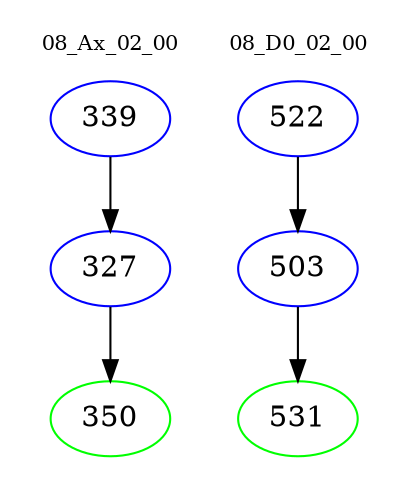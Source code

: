 digraph{
subgraph cluster_0 {
color = white
label = "08_Ax_02_00";
fontsize=10;
T0_339 [label="339", color="blue"]
T0_339 -> T0_327 [color="black"]
T0_327 [label="327", color="blue"]
T0_327 -> T0_350 [color="black"]
T0_350 [label="350", color="green"]
}
subgraph cluster_1 {
color = white
label = "08_D0_02_00";
fontsize=10;
T1_522 [label="522", color="blue"]
T1_522 -> T1_503 [color="black"]
T1_503 [label="503", color="blue"]
T1_503 -> T1_531 [color="black"]
T1_531 [label="531", color="green"]
}
}
